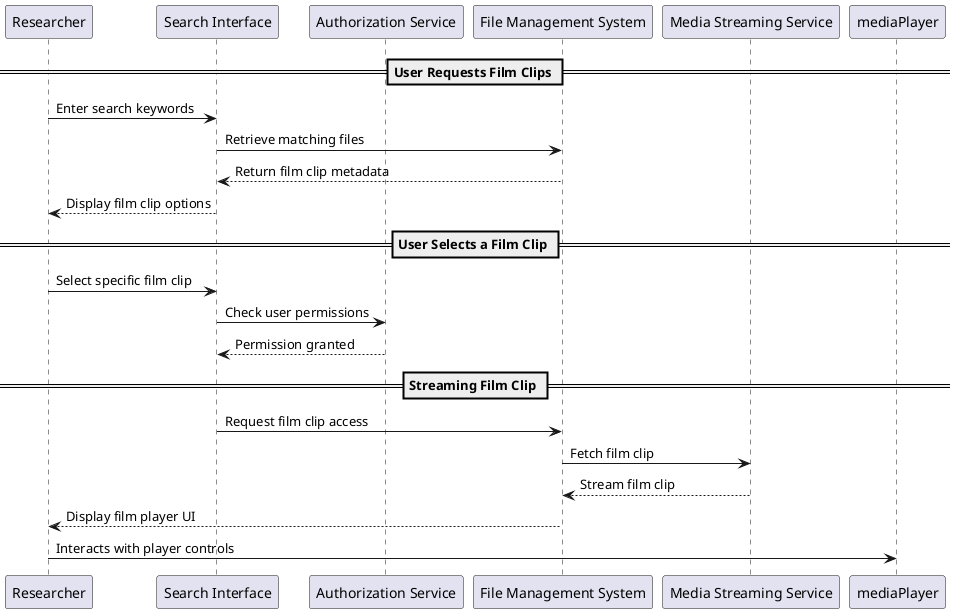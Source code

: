 @startuml
participant Researcher as user
participant "Search Interface" as search
participant "Authorization Service" as auth
participant "File Management System" as fileManager
participant "Media Streaming Service" as mediaStream

== User Requests Film Clips ==
user -> search : Enter search keywords
search -> fileManager : Retrieve matching files
fileManager --> search : Return film clip metadata
search --> user : Display film clip options

== User Selects a Film Clip ==
user -> search : Select specific film clip
search -> auth : Check user permissions
auth --> search : Permission granted

== Streaming Film Clip ==
search -> fileManager : Request film clip access
fileManager -> mediaStream : Fetch film clip
mediaStream --> fileManager : Stream film clip
fileManager --> user : Display film player UI
user -> mediaPlayer : Interacts with player controls

@enduml